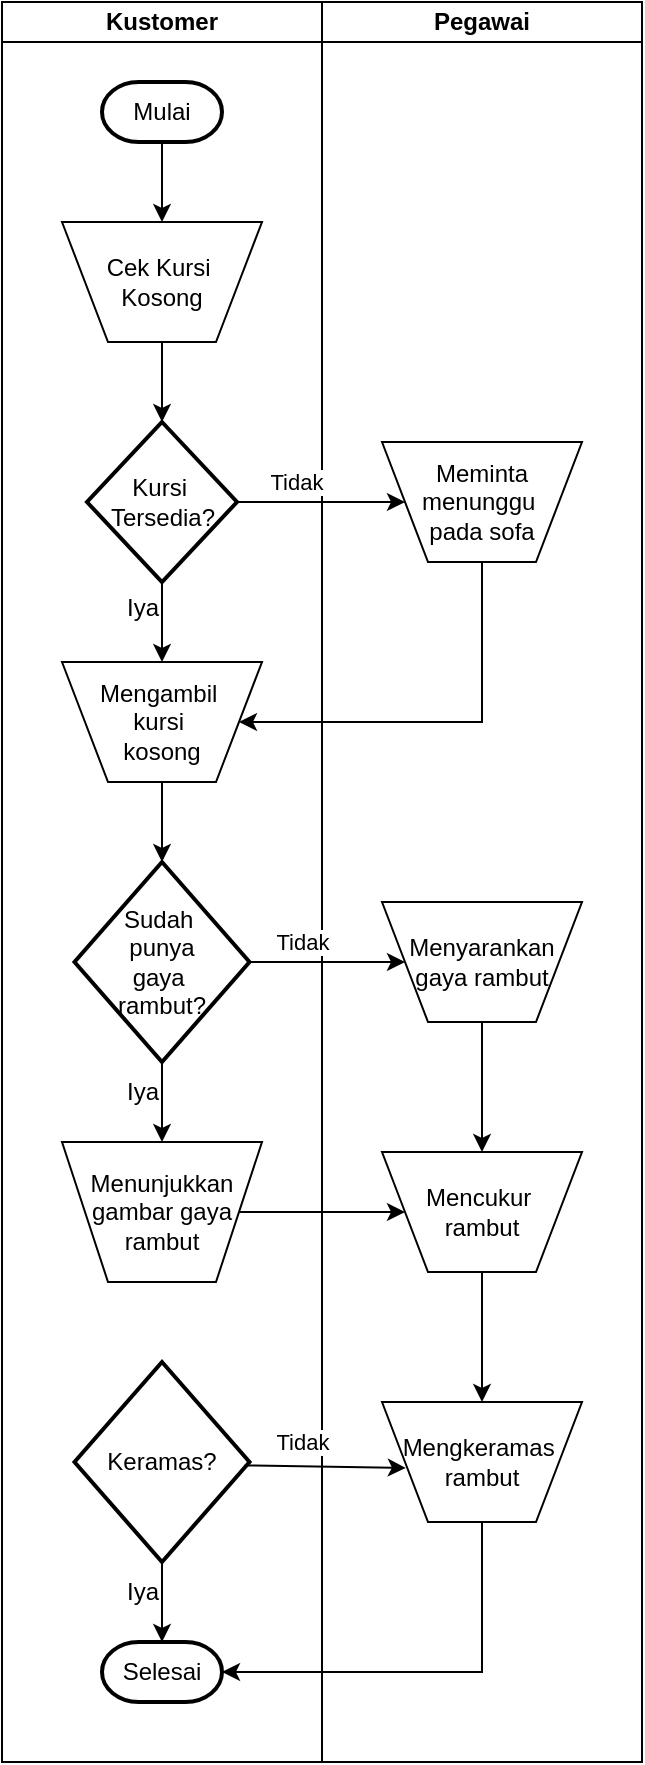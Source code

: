 <mxfile version="26.1.3">
  <diagram name="Halaman-1" id="7sQ2C0lwtfNTcaT-P8Yg">
    <mxGraphModel dx="1154" dy="509" grid="1" gridSize="10" guides="1" tooltips="1" connect="1" arrows="1" fold="1" page="1" pageScale="1" pageWidth="827" pageHeight="1169" math="0" shadow="0">
      <root>
        <mxCell id="0" />
        <mxCell id="1" parent="0" />
        <mxCell id="tzy8CCWXX4crSWWEIRE--2" value="Kustomer" style="swimlane;startSize=20;whiteSpace=wrap;html=1;" vertex="1" parent="1">
          <mxGeometry x="80" y="40" width="160" height="880" as="geometry" />
        </mxCell>
        <mxCell id="tzy8CCWXX4crSWWEIRE--1" value="Mulai" style="strokeWidth=2;html=1;shape=mxgraph.flowchart.terminator;whiteSpace=wrap;" vertex="1" parent="tzy8CCWXX4crSWWEIRE--2">
          <mxGeometry x="50" y="40" width="60" height="30" as="geometry" />
        </mxCell>
        <mxCell id="tzy8CCWXX4crSWWEIRE--9" value="Cek Kursi&amp;nbsp;&lt;div&gt;Kosong&lt;/div&gt;" style="verticalLabelPosition=middle;verticalAlign=middle;html=1;shape=trapezoid;perimeter=trapezoidPerimeter;whiteSpace=wrap;size=0.23;arcSize=10;flipV=1;labelPosition=center;align=center;" vertex="1" parent="tzy8CCWXX4crSWWEIRE--2">
          <mxGeometry x="30" y="110" width="100" height="60" as="geometry" />
        </mxCell>
        <mxCell id="tzy8CCWXX4crSWWEIRE--10" value="Kursi&amp;nbsp;&lt;div&gt;Tersedia?&lt;/div&gt;" style="strokeWidth=2;html=1;shape=mxgraph.flowchart.decision;whiteSpace=wrap;" vertex="1" parent="tzy8CCWXX4crSWWEIRE--2">
          <mxGeometry x="42.5" y="210" width="75" height="80" as="geometry" />
        </mxCell>
        <mxCell id="tzy8CCWXX4crSWWEIRE--11" value="" style="endArrow=classic;html=1;rounded=0;exitX=0.5;exitY=1;exitDx=0;exitDy=0;exitPerimeter=0;entryX=0.5;entryY=0;entryDx=0;entryDy=0;" edge="1" parent="tzy8CCWXX4crSWWEIRE--2" source="tzy8CCWXX4crSWWEIRE--1" target="tzy8CCWXX4crSWWEIRE--9">
          <mxGeometry width="50" height="50" relative="1" as="geometry">
            <mxPoint x="310" y="340" as="sourcePoint" />
            <mxPoint x="360" y="290" as="targetPoint" />
          </mxGeometry>
        </mxCell>
        <mxCell id="tzy8CCWXX4crSWWEIRE--21" value="" style="endArrow=classic;html=1;rounded=0;exitX=0.5;exitY=1;exitDx=0;exitDy=0;entryX=0.5;entryY=0;entryDx=0;entryDy=0;entryPerimeter=0;" edge="1" parent="tzy8CCWXX4crSWWEIRE--2" source="tzy8CCWXX4crSWWEIRE--9" target="tzy8CCWXX4crSWWEIRE--10">
          <mxGeometry width="50" height="50" relative="1" as="geometry">
            <mxPoint x="90" y="80" as="sourcePoint" />
            <mxPoint x="90" y="120" as="targetPoint" />
          </mxGeometry>
        </mxCell>
        <mxCell id="tzy8CCWXX4crSWWEIRE--36" value="Iya" style="text;html=1;align=center;verticalAlign=middle;resizable=0;points=[];autosize=1;strokeColor=none;fillColor=none;" vertex="1" parent="tzy8CCWXX4crSWWEIRE--2">
          <mxGeometry x="50" y="530" width="40" height="30" as="geometry" />
        </mxCell>
        <mxCell id="tzy8CCWXX4crSWWEIRE--38" value="Iya" style="text;html=1;align=center;verticalAlign=middle;resizable=0;points=[];autosize=1;strokeColor=none;fillColor=none;" vertex="1" parent="tzy8CCWXX4crSWWEIRE--2">
          <mxGeometry x="50" y="780" width="40" height="30" as="geometry" />
        </mxCell>
        <mxCell id="tzy8CCWXX4crSWWEIRE--7" value="Pegawai" style="swimlane;startSize=20;whiteSpace=wrap;html=1;" vertex="1" parent="1">
          <mxGeometry x="240" y="40" width="160" height="880" as="geometry" />
        </mxCell>
        <mxCell id="tzy8CCWXX4crSWWEIRE--12" value="Meminta menunggu&amp;nbsp;&lt;div&gt;pada sofa&lt;/div&gt;" style="verticalLabelPosition=middle;verticalAlign=middle;html=1;shape=trapezoid;perimeter=trapezoidPerimeter;whiteSpace=wrap;size=0.23;arcSize=10;flipV=1;labelPosition=center;align=center;" vertex="1" parent="tzy8CCWXX4crSWWEIRE--7">
          <mxGeometry x="30" y="220" width="100" height="60" as="geometry" />
        </mxCell>
        <mxCell id="tzy8CCWXX4crSWWEIRE--16" value="Menyarankan gaya rambut" style="verticalLabelPosition=middle;verticalAlign=middle;html=1;shape=trapezoid;perimeter=trapezoidPerimeter;whiteSpace=wrap;size=0.23;arcSize=10;flipV=1;labelPosition=center;align=center;" vertex="1" parent="tzy8CCWXX4crSWWEIRE--7">
          <mxGeometry x="30" y="450" width="100" height="60" as="geometry" />
        </mxCell>
        <mxCell id="tzy8CCWXX4crSWWEIRE--20" value="Mengkeramas&amp;nbsp;&lt;div&gt;rambut&lt;/div&gt;" style="verticalLabelPosition=middle;verticalAlign=middle;html=1;shape=trapezoid;perimeter=trapezoidPerimeter;whiteSpace=wrap;size=0.23;arcSize=10;flipV=1;labelPosition=center;align=center;" vertex="1" parent="tzy8CCWXX4crSWWEIRE--7">
          <mxGeometry x="30" y="700" width="100" height="60" as="geometry" />
        </mxCell>
        <mxCell id="tzy8CCWXX4crSWWEIRE--17" value="Mencukur&amp;nbsp;&lt;div&gt;rambut&lt;/div&gt;" style="verticalLabelPosition=middle;verticalAlign=middle;html=1;shape=trapezoid;perimeter=trapezoidPerimeter;whiteSpace=wrap;size=0.23;arcSize=10;flipV=1;labelPosition=center;align=center;" vertex="1" parent="tzy8CCWXX4crSWWEIRE--7">
          <mxGeometry x="30" y="575" width="100" height="60" as="geometry" />
        </mxCell>
        <mxCell id="tzy8CCWXX4crSWWEIRE--29" value="" style="endArrow=classic;html=1;rounded=0;exitX=0.5;exitY=1;exitDx=0;exitDy=0;entryX=0.5;entryY=0;entryDx=0;entryDy=0;" edge="1" parent="tzy8CCWXX4crSWWEIRE--7" source="tzy8CCWXX4crSWWEIRE--16" target="tzy8CCWXX4crSWWEIRE--17">
          <mxGeometry width="50" height="50" relative="1" as="geometry">
            <mxPoint x="320" y="250" as="sourcePoint" />
            <mxPoint x="310" y="300" as="targetPoint" />
          </mxGeometry>
        </mxCell>
        <mxCell id="tzy8CCWXX4crSWWEIRE--30" value="" style="endArrow=classic;html=1;rounded=0;exitX=0.5;exitY=1;exitDx=0;exitDy=0;entryX=0.5;entryY=0;entryDx=0;entryDy=0;" edge="1" parent="tzy8CCWXX4crSWWEIRE--7" source="tzy8CCWXX4crSWWEIRE--17" target="tzy8CCWXX4crSWWEIRE--20">
          <mxGeometry width="50" height="50" relative="1" as="geometry">
            <mxPoint x="90" y="520" as="sourcePoint" />
            <mxPoint x="90" y="570" as="targetPoint" />
          </mxGeometry>
        </mxCell>
        <mxCell id="tzy8CCWXX4crSWWEIRE--13" value="Mengambil&amp;nbsp;&lt;div&gt;kursi&amp;nbsp;&lt;/div&gt;&lt;div&gt;kosong&lt;/div&gt;" style="verticalLabelPosition=middle;verticalAlign=middle;html=1;shape=trapezoid;perimeter=trapezoidPerimeter;whiteSpace=wrap;size=0.23;arcSize=10;flipV=1;labelPosition=center;align=center;" vertex="1" parent="1">
          <mxGeometry x="110" y="370" width="100" height="60" as="geometry" />
        </mxCell>
        <mxCell id="tzy8CCWXX4crSWWEIRE--14" value="Sudah&amp;nbsp;&lt;div&gt;punya&lt;div&gt;gaya&amp;nbsp;&lt;/div&gt;&lt;div&gt;rambut?&lt;/div&gt;&lt;/div&gt;" style="strokeWidth=2;html=1;shape=mxgraph.flowchart.decision;whiteSpace=wrap;" vertex="1" parent="1">
          <mxGeometry x="116.25" y="470" width="87.5" height="100" as="geometry" />
        </mxCell>
        <mxCell id="tzy8CCWXX4crSWWEIRE--15" value="&lt;div&gt;&lt;span style=&quot;background-color: transparent; color: light-dark(rgb(0, 0, 0), rgb(255, 255, 255));&quot;&gt;Menunjukkan gambar gaya rambut&lt;/span&gt;&lt;/div&gt;" style="verticalLabelPosition=middle;verticalAlign=middle;html=1;shape=trapezoid;perimeter=trapezoidPerimeter;whiteSpace=wrap;size=0.23;arcSize=10;flipV=1;labelPosition=center;align=center;" vertex="1" parent="1">
          <mxGeometry x="110" y="610" width="100" height="70" as="geometry" />
        </mxCell>
        <mxCell id="tzy8CCWXX4crSWWEIRE--18" value="Keramas?" style="strokeWidth=2;html=1;shape=mxgraph.flowchart.decision;whiteSpace=wrap;" vertex="1" parent="1">
          <mxGeometry x="116.25" y="720" width="87.5" height="100" as="geometry" />
        </mxCell>
        <mxCell id="tzy8CCWXX4crSWWEIRE--19" value="Selesai" style="strokeWidth=2;html=1;shape=mxgraph.flowchart.terminator;whiteSpace=wrap;" vertex="1" parent="1">
          <mxGeometry x="130" y="860" width="60" height="30" as="geometry" />
        </mxCell>
        <mxCell id="tzy8CCWXX4crSWWEIRE--22" value="" style="endArrow=classic;html=1;rounded=0;exitX=0.5;exitY=1;exitDx=0;exitDy=0;entryX=0.5;entryY=0;entryDx=0;entryDy=0;exitPerimeter=0;" edge="1" parent="1" source="tzy8CCWXX4crSWWEIRE--10" target="tzy8CCWXX4crSWWEIRE--13">
          <mxGeometry width="50" height="50" relative="1" as="geometry">
            <mxPoint x="170" y="220" as="sourcePoint" />
            <mxPoint x="170" y="260" as="targetPoint" />
          </mxGeometry>
        </mxCell>
        <mxCell id="tzy8CCWXX4crSWWEIRE--23" value="" style="endArrow=classic;html=1;rounded=0;exitX=0.5;exitY=1;exitDx=0;exitDy=0;entryX=0.5;entryY=0;entryDx=0;entryDy=0;entryPerimeter=0;" edge="1" parent="1" source="tzy8CCWXX4crSWWEIRE--13" target="tzy8CCWXX4crSWWEIRE--14">
          <mxGeometry width="50" height="50" relative="1" as="geometry">
            <mxPoint x="300" y="260" as="sourcePoint" />
            <mxPoint x="290" y="310" as="targetPoint" />
          </mxGeometry>
        </mxCell>
        <mxCell id="tzy8CCWXX4crSWWEIRE--25" value="" style="endArrow=classic;html=1;rounded=0;exitX=1;exitY=0.5;exitDx=0;exitDy=0;entryX=0;entryY=0.5;entryDx=0;entryDy=0;" edge="1" parent="1" source="tzy8CCWXX4crSWWEIRE--15" target="tzy8CCWXX4crSWWEIRE--17">
          <mxGeometry width="50" height="50" relative="1" as="geometry">
            <mxPoint x="520" y="250" as="sourcePoint" />
            <mxPoint x="510" y="300" as="targetPoint" />
          </mxGeometry>
        </mxCell>
        <mxCell id="tzy8CCWXX4crSWWEIRE--26" value="" style="endArrow=classic;html=1;rounded=0;exitX=1;exitY=0.5;exitDx=0;exitDy=0;exitPerimeter=0;entryX=0;entryY=0.5;entryDx=0;entryDy=0;" edge="1" parent="1" source="tzy8CCWXX4crSWWEIRE--10" target="tzy8CCWXX4crSWWEIRE--12">
          <mxGeometry width="50" height="50" relative="1" as="geometry">
            <mxPoint x="530" y="260" as="sourcePoint" />
            <mxPoint x="520" y="310" as="targetPoint" />
          </mxGeometry>
        </mxCell>
        <mxCell id="tzy8CCWXX4crSWWEIRE--34" value="Tidak" style="edgeLabel;html=1;align=center;verticalAlign=middle;resizable=0;points=[];" vertex="1" connectable="0" parent="tzy8CCWXX4crSWWEIRE--26">
          <mxGeometry x="-0.306" relative="1" as="geometry">
            <mxPoint y="-10" as="offset" />
          </mxGeometry>
        </mxCell>
        <mxCell id="tzy8CCWXX4crSWWEIRE--37" value="Tidak" style="edgeLabel;html=1;align=center;verticalAlign=middle;resizable=0;points=[];" vertex="1" connectable="0" parent="tzy8CCWXX4crSWWEIRE--26">
          <mxGeometry x="-0.306" relative="1" as="geometry">
            <mxPoint x="3" y="220" as="offset" />
          </mxGeometry>
        </mxCell>
        <mxCell id="tzy8CCWXX4crSWWEIRE--39" value="Tidak" style="edgeLabel;html=1;align=center;verticalAlign=middle;resizable=0;points=[];" vertex="1" connectable="0" parent="tzy8CCWXX4crSWWEIRE--26">
          <mxGeometry x="-0.306" relative="1" as="geometry">
            <mxPoint x="3" y="470" as="offset" />
          </mxGeometry>
        </mxCell>
        <mxCell id="tzy8CCWXX4crSWWEIRE--27" value="" style="endArrow=classic;html=1;rounded=0;exitX=0.5;exitY=1;exitDx=0;exitDy=0;exitPerimeter=0;entryX=0.5;entryY=0;entryDx=0;entryDy=0;entryPerimeter=0;" edge="1" parent="1" source="tzy8CCWXX4crSWWEIRE--18" target="tzy8CCWXX4crSWWEIRE--19">
          <mxGeometry width="50" height="50" relative="1" as="geometry">
            <mxPoint x="540" y="270" as="sourcePoint" />
            <mxPoint x="530" y="320" as="targetPoint" />
          </mxGeometry>
        </mxCell>
        <mxCell id="tzy8CCWXX4crSWWEIRE--28" value="" style="endArrow=classic;html=1;rounded=0;exitX=1;exitY=0.5;exitDx=0;exitDy=0;exitPerimeter=0;entryX=0;entryY=0.5;entryDx=0;entryDy=0;" edge="1" parent="1" source="tzy8CCWXX4crSWWEIRE--14" target="tzy8CCWXX4crSWWEIRE--16">
          <mxGeometry width="50" height="50" relative="1" as="geometry">
            <mxPoint x="550" y="280" as="sourcePoint" />
            <mxPoint x="540" y="330" as="targetPoint" />
          </mxGeometry>
        </mxCell>
        <mxCell id="tzy8CCWXX4crSWWEIRE--24" value="" style="endArrow=classic;html=1;rounded=0;exitX=0.5;exitY=1;exitDx=0;exitDy=0;exitPerimeter=0;entryX=0.5;entryY=0;entryDx=0;entryDy=0;" edge="1" parent="1" source="tzy8CCWXX4crSWWEIRE--14" target="tzy8CCWXX4crSWWEIRE--15">
          <mxGeometry width="50" height="50" relative="1" as="geometry">
            <mxPoint x="160" y="570" as="sourcePoint" />
            <mxPoint x="150" y="620" as="targetPoint" />
          </mxGeometry>
        </mxCell>
        <mxCell id="tzy8CCWXX4crSWWEIRE--32" value="" style="endArrow=classic;html=1;rounded=0;exitX=0.5;exitY=1;exitDx=0;exitDy=0;entryX=1;entryY=0.5;entryDx=0;entryDy=0;entryPerimeter=0;" edge="1" parent="1" source="tzy8CCWXX4crSWWEIRE--20" target="tzy8CCWXX4crSWWEIRE--19">
          <mxGeometry width="50" height="50" relative="1" as="geometry">
            <mxPoint x="330" y="670" as="sourcePoint" />
            <mxPoint x="220" y="860" as="targetPoint" />
            <Array as="points">
              <mxPoint x="320" y="875" />
            </Array>
          </mxGeometry>
        </mxCell>
        <mxCell id="tzy8CCWXX4crSWWEIRE--33" value="" style="endArrow=classic;html=1;rounded=0;exitX=0.5;exitY=1;exitDx=0;exitDy=0;entryX=1;entryY=0.5;entryDx=0;entryDy=0;" edge="1" parent="1" source="tzy8CCWXX4crSWWEIRE--12" target="tzy8CCWXX4crSWWEIRE--13">
          <mxGeometry width="50" height="50" relative="1" as="geometry">
            <mxPoint x="208" y="300" as="sourcePoint" />
            <mxPoint x="282" y="300" as="targetPoint" />
            <Array as="points">
              <mxPoint x="320" y="400" />
            </Array>
          </mxGeometry>
        </mxCell>
        <mxCell id="tzy8CCWXX4crSWWEIRE--35" value="Iya" style="text;html=1;align=center;verticalAlign=middle;resizable=0;points=[];autosize=1;strokeColor=none;fillColor=none;" vertex="1" parent="1">
          <mxGeometry x="130" y="328" width="40" height="30" as="geometry" />
        </mxCell>
        <mxCell id="tzy8CCWXX4crSWWEIRE--40" value="" style="endArrow=classic;html=1;rounded=0;exitX=0.972;exitY=0.517;exitDx=0;exitDy=0;entryX=0.119;entryY=0.451;entryDx=0;entryDy=0;entryPerimeter=0;exitPerimeter=0;" edge="1" parent="1" source="tzy8CCWXX4crSWWEIRE--18" target="tzy8CCWXX4crSWWEIRE--20">
          <mxGeometry width="50" height="50" relative="1" as="geometry">
            <mxPoint x="170" y="690" as="sourcePoint" />
            <mxPoint x="170" y="730" as="targetPoint" />
          </mxGeometry>
        </mxCell>
      </root>
    </mxGraphModel>
  </diagram>
</mxfile>
